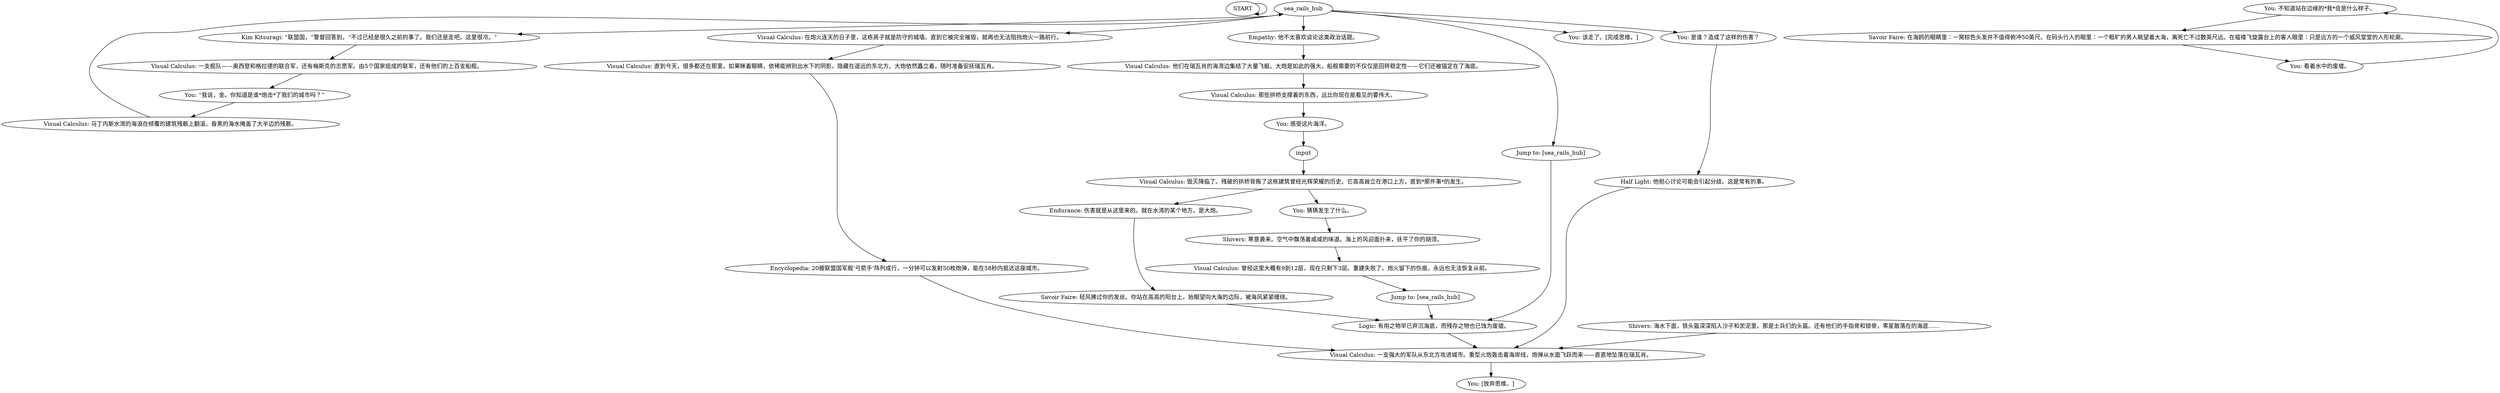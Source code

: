 # PIER ORB / searails
# This is an afterthought dialogue with VisCalc.
# ==================================================
digraph G {
	  0 [label="START"];
	  1 [label="input"];
	  2 [label="Visual Calculus: 马丁内斯水湾的海浪在倾覆的建筑残骸上翻滚。昏黑的海水掩盖了大半边的残骸。"];
	  3 [label="Kim Kitsuragi: “联盟国，”警督回答到。“不过已经是很久之前的事了。我们还是走吧。这里很冷。”"];
	  4 [label="You: 不知道站在边缘的*我*会是什么样子。"];
	  5 [label="Visual Calculus: 那些拱桥支撑着的东西，远比你现在能看见的要伟大。"];
	  6 [label="Visual Calculus: 直到今天，很多都还在那里。如果眯着眼睛，依稀能辨别出水下的阴影，隐藏在遥远的东北方。大炮依然矗立着，随时准备安抚瑞瓦肖。"];
	  7 [label="Savoir Faire: 轻风拂过你的发丝。你站在高高的阳台上，抬眼望向大海的边际，被海风紧紧缠绕。"];
	  8 [label="Logic: 有用之物早已弃沉海底，而残存之物也已蚀为废墟。"];
	  9 [label="sea_rails_hub"];
	  10 [label="Endurance: 伤害就是从这里来的。就在水湾的某个地方。是大炮。"];
	  11 [label="You: [放弃思维。]"];
	  12 [label="Visual Calculus: 在炮火连天的日子里，这栋房子就是防守的城墙。直到它被完全摧毁，就再也无法阻挡炮火一路前行。"];
	  13 [label="You: “我说，金。你知道是谁*炮击*了我们的城市吗？”"];
	  14 [label="Visual Calculus: 他们在瑞瓦肖的海湾边集结了大量飞艇。大炮是如此的强大，船舰需要的不仅仅是回转稳定性——它们还被锚定在了海底。"];
	  15 [label="Half Light: 他担心讨论可能会引起分歧。这是常有的事。"];
	  16 [label="Visual Calculus: 一支舰队——奥西登和格拉德的联合军，还有梅斯克的志愿军。由5个国家组成的联军，还有他们的上百支船舰。"];
	  17 [label="Empathy: 他不太喜欢谈论这类政治话题。"];
	  18 [label="You: 感受这片海洋。"];
	  19 [label="Visual Calculus: 曾经这里大概有9到12层，现在只剩下3层。重建失败了。炮火留下的伤痕，永远也无法恢复从前。"];
	  20 [label="Jump to: [sea_rails_hub]"];
	  21 [label="You: 看着水中的废墟。"];
	  22 [label="Shivers: 寒意袭来。空气中飘荡着咸咸的味道。海上的风迎面扑来，抚平了你的胡须。"];
	  23 [label="Visual Calculus: 一支强大的军队从东北方攻进城市。重型火炮轰击着海岸线，炮弹从水面飞跃而来——直直地坠落在瑞瓦肖。"];
	  24 [label="Jump to: [sea_rails_hub]"];
	  25 [label="Shivers: 海水下面，铁头盔深深陷入沙子和淤泥里。那是士兵们的头盔。还有他们的手指骨和锁骨，零星散落在的海底……"];
	  26 [label="You: 该走了。[完成思维。]"];
	  27 [label="Savoir Faire: 在海鸥的眼睛里：一窝棕色头发并不值得俯冲50英尺。在码头行人的眼里：一个粗旷的男人眺望着大海，离死亡不过数英尺远。在褴褛飞旋露台上的客人眼里：只是远方的一个威风堂堂的人形轮廓。"];
	  28 [label="You: 猜猜发生了什么。"];
	  29 [label="You: 是谁？造成了这样的伤害？"];
	  30 [label="Encyclopedia: 20艘联盟国军舰‘弓箭手’阵列成行，一分钟可以发射50枚炮弹，能在58秒内抵达这座城市。"];
	  31 [label="Visual Calculus: 毁灭降临了。残破的拱桥背叛了这栋建筑曾经光辉荣耀的历史。它高高耸立在港口上方，直到*那件事*的发生。"];
	  0 -> 0
	  1 -> 31
	  2 -> 9
	  3 -> 16
	  4 -> 27
	  5 -> 18
	  6 -> 30
	  7 -> 8
	  8 -> 23
	  9 -> 3
	  9 -> 12
	  9 -> 17
	  9 -> 20
	  9 -> 26
	  9 -> 29
	  10 -> 7
	  12 -> 6
	  13 -> 2
	  14 -> 5
	  15 -> 23
	  16 -> 13
	  17 -> 14
	  18 -> 1
	  19 -> 24
	  20 -> 8
	  21 -> 4
	  22 -> 19
	  23 -> 11
	  24 -> 8
	  25 -> 23
	  27 -> 21
	  28 -> 22
	  29 -> 15
	  30 -> 23
	  31 -> 10
	  31 -> 28
}

